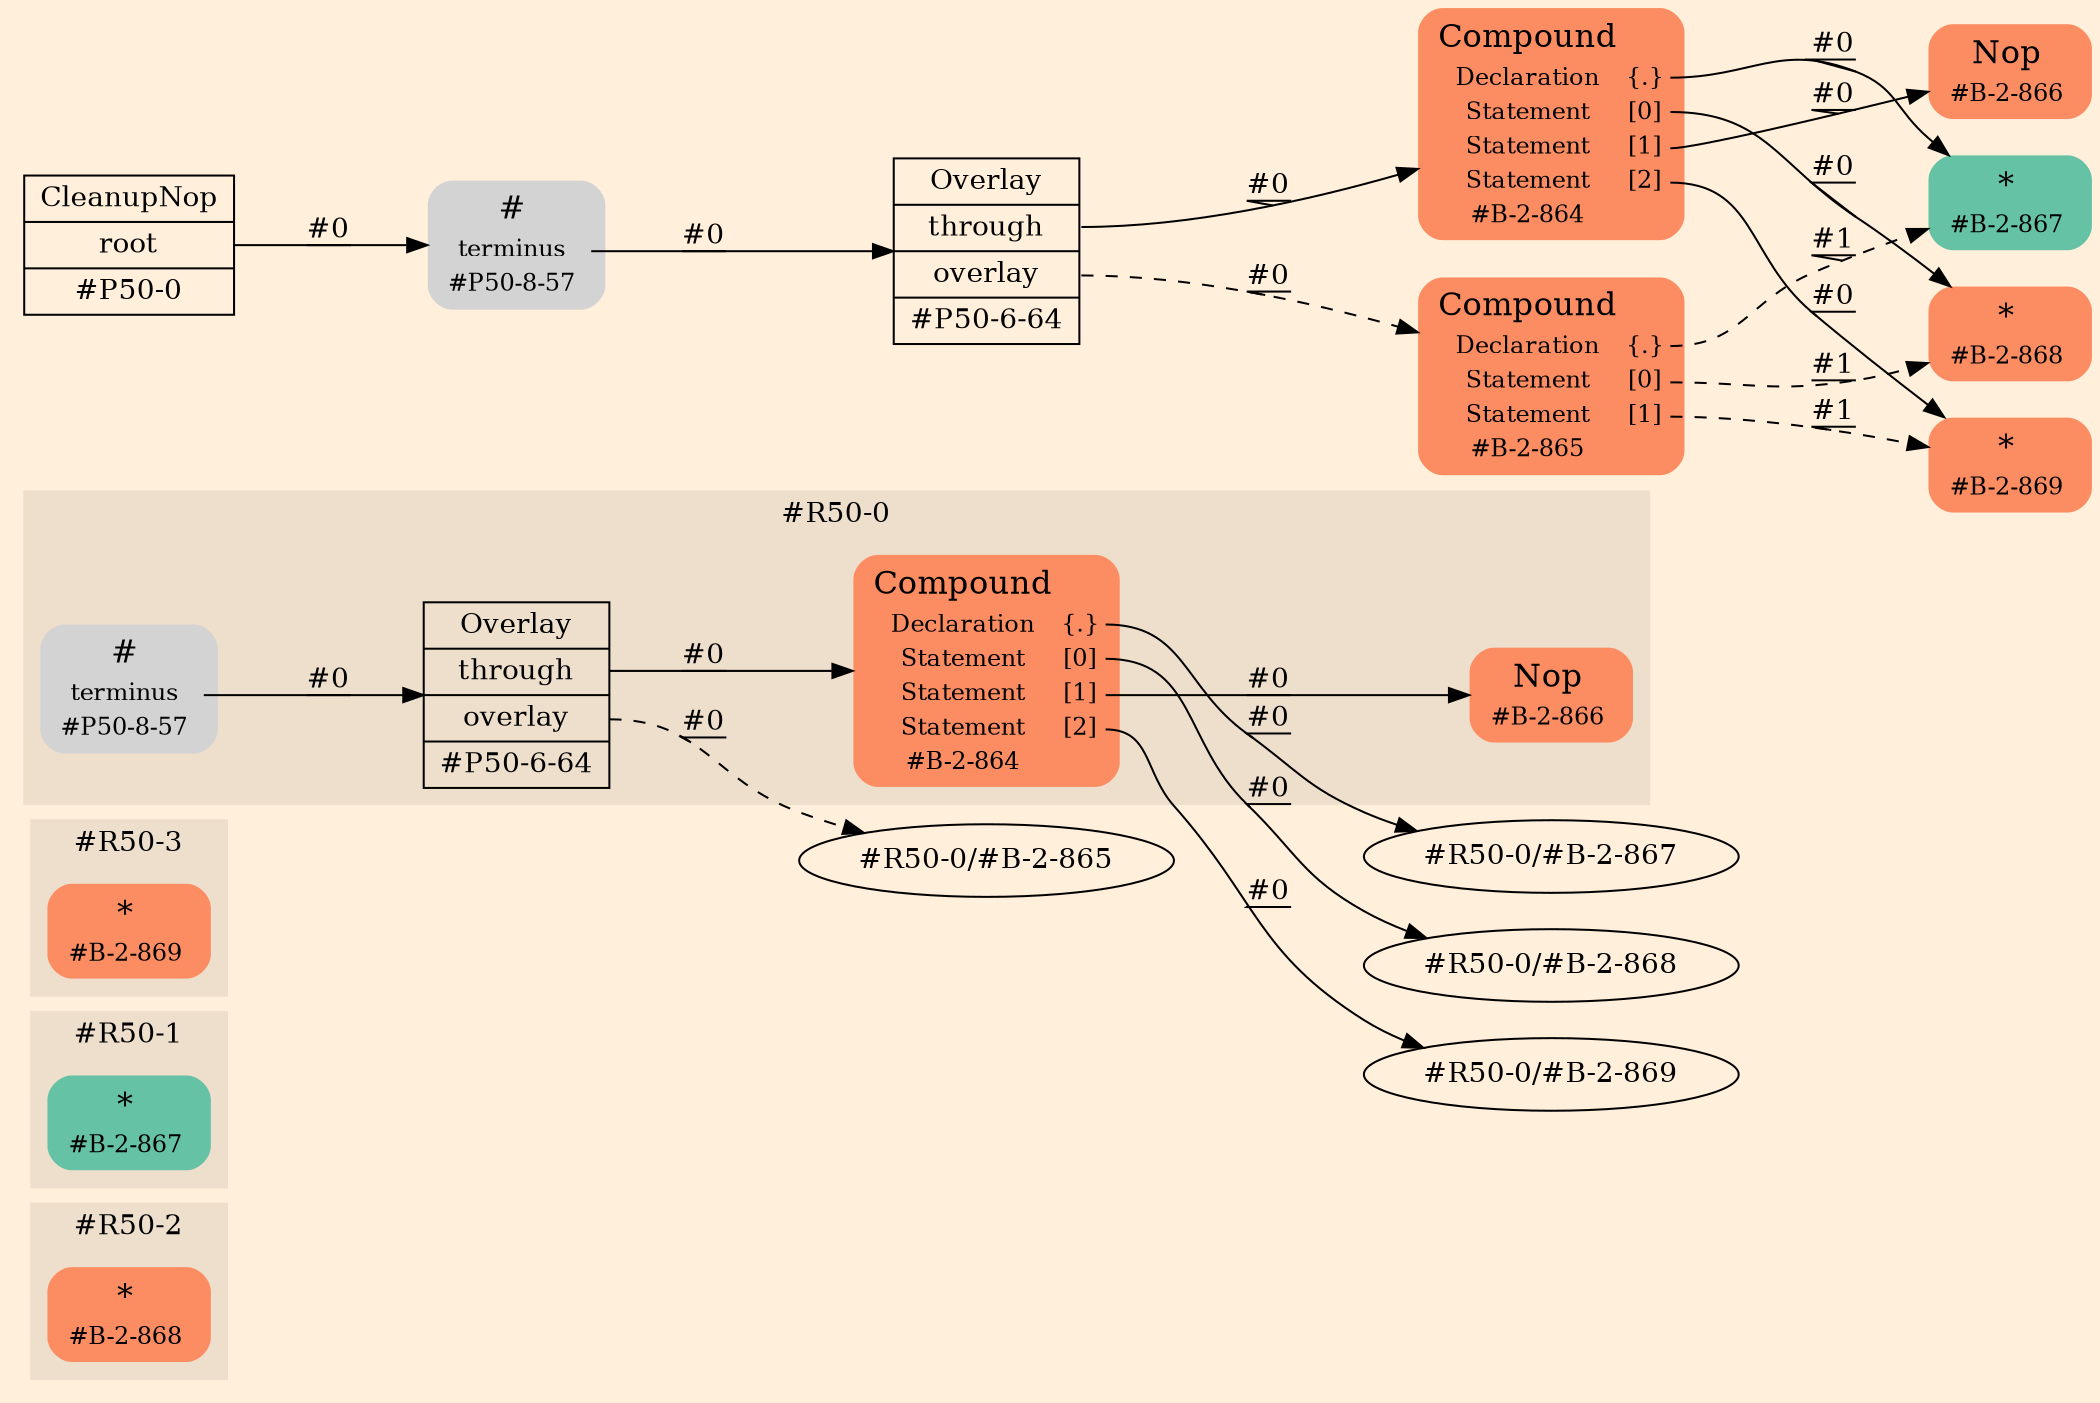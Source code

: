digraph Inferno {
graph [
rankdir = "LR"
ranksep = 1.0
size = "14,20"
bgcolor = antiquewhite1
color = black
fontcolor = black
];
node [
];
subgraph "cluster#R50-2" {
label = "#R50-2"
style = "filled"
color = antiquewhite2
"#R50-2/#B-2-868" [
shape = "plaintext"
fillcolor = "/set28/2"
label = <<TABLE BORDER="0" CELLBORDER="0" CELLSPACING="0">
 <TR>
  <TD><FONT POINT-SIZE="16.0">*</FONT></TD>
  <TD></TD>
 </TR>
 <TR>
  <TD>#B-2-868</TD>
  <TD PORT="port0"></TD>
 </TR>
</TABLE>>
style = "rounded,filled"
fontsize = "12"
];
}
subgraph "cluster#R50-1" {
label = "#R50-1"
style = "filled"
color = antiquewhite2
"#R50-1/#B-2-867" [
shape = "plaintext"
fillcolor = "/set28/1"
label = <<TABLE BORDER="0" CELLBORDER="0" CELLSPACING="0">
 <TR>
  <TD><FONT POINT-SIZE="16.0">*</FONT></TD>
  <TD></TD>
 </TR>
 <TR>
  <TD>#B-2-867</TD>
  <TD PORT="port0"></TD>
 </TR>
</TABLE>>
style = "rounded,filled"
fontsize = "12"
];
}
subgraph "cluster#R50-3" {
label = "#R50-3"
style = "filled"
color = antiquewhite2
"#R50-3/#B-2-869" [
shape = "plaintext"
fillcolor = "/set28/2"
label = <<TABLE BORDER="0" CELLBORDER="0" CELLSPACING="0">
 <TR>
  <TD><FONT POINT-SIZE="16.0">*</FONT></TD>
  <TD></TD>
 </TR>
 <TR>
  <TD>#B-2-869</TD>
  <TD PORT="port0"></TD>
 </TR>
</TABLE>>
style = "rounded,filled"
fontsize = "12"
];
}
subgraph "cluster#R50-0" {
label = "#R50-0"
style = "filled"
color = antiquewhite2
"#R50-0/#B-2-864" [
shape = "plaintext"
fillcolor = "/set28/2"
label = <<TABLE BORDER="0" CELLBORDER="0" CELLSPACING="0">
 <TR>
  <TD><FONT POINT-SIZE="16.0">Compound</FONT></TD>
  <TD></TD>
 </TR>
 <TR>
  <TD>Declaration</TD>
  <TD PORT="port0">{.}</TD>
 </TR>
 <TR>
  <TD>Statement</TD>
  <TD PORT="port1">[0]</TD>
 </TR>
 <TR>
  <TD>Statement</TD>
  <TD PORT="port2">[1]</TD>
 </TR>
 <TR>
  <TD>Statement</TD>
  <TD PORT="port3">[2]</TD>
 </TR>
 <TR>
  <TD>#B-2-864</TD>
  <TD PORT="port4"></TD>
 </TR>
</TABLE>>
style = "rounded,filled"
fontsize = "12"
];
"#R50-0/#B-2-866" [
shape = "plaintext"
fillcolor = "/set28/2"
label = <<TABLE BORDER="0" CELLBORDER="0" CELLSPACING="0">
 <TR>
  <TD><FONT POINT-SIZE="16.0">Nop</FONT></TD>
  <TD></TD>
 </TR>
 <TR>
  <TD>#B-2-866</TD>
  <TD PORT="port0"></TD>
 </TR>
</TABLE>>
style = "rounded,filled"
fontsize = "12"
];
"#R50-0/#P50-8-57" [
shape = "plaintext"
label = <<TABLE BORDER="0" CELLBORDER="0" CELLSPACING="0">
 <TR>
  <TD><FONT POINT-SIZE="16.0">#</FONT></TD>
  <TD></TD>
 </TR>
 <TR>
  <TD>terminus</TD>
  <TD PORT="port0"></TD>
 </TR>
 <TR>
  <TD>#P50-8-57</TD>
  <TD PORT="port1"></TD>
 </TR>
</TABLE>>
style = "rounded,filled"
fontsize = "12"
];
"#R50-0/#P50-6-64" [
shape = "record"
fillcolor = antiquewhite2
label = "<fixed> Overlay | <port0> through | <port1> overlay | <port2> #P50-6-64"
style = "filled"
fontsize = "14"
color = black
fontcolor = black
];
}
"#R50-0/#B-2-864":port0 -> "#R50-0/#B-2-867" [style="solid"
label = "#0"
decorate = true
color = black
fontcolor = black
];
"#R50-0/#B-2-864":port1 -> "#R50-0/#B-2-868" [style="solid"
label = "#0"
decorate = true
color = black
fontcolor = black
];
"#R50-0/#B-2-864":port2 -> "#R50-0/#B-2-866" [style="solid"
label = "#0"
decorate = true
color = black
fontcolor = black
];
"#R50-0/#B-2-864":port3 -> "#R50-0/#B-2-869" [style="solid"
label = "#0"
decorate = true
color = black
fontcolor = black
];
"#R50-0/#P50-8-57":port0 -> "#R50-0/#P50-6-64" [style="solid"
label = "#0"
decorate = true
color = black
fontcolor = black
];
"#R50-0/#P50-6-64":port0 -> "#R50-0/#B-2-864" [style="solid"
label = "#0"
decorate = true
color = black
fontcolor = black
];
"#R50-0/#P50-6-64":port1 -> "#R50-0/#B-2-865" [style="dashed"
label = "#0"
decorate = true
color = black
fontcolor = black
];
"CR#P50-0" [
shape = "record"
fillcolor = antiquewhite1
label = "<fixed> CleanupNop | <port0> root | <port1> #P50-0"
style = "filled"
fontsize = "14"
color = black
fontcolor = black
];
"#P50-8-57" [
shape = "plaintext"
label = <<TABLE BORDER="0" CELLBORDER="0" CELLSPACING="0">
 <TR>
  <TD><FONT POINT-SIZE="16.0">#</FONT></TD>
  <TD></TD>
 </TR>
 <TR>
  <TD>terminus</TD>
  <TD PORT="port0"></TD>
 </TR>
 <TR>
  <TD>#P50-8-57</TD>
  <TD PORT="port1"></TD>
 </TR>
</TABLE>>
style = "rounded,filled"
fontsize = "12"
];
"#P50-6-64" [
shape = "record"
fillcolor = antiquewhite1
label = "<fixed> Overlay | <port0> through | <port1> overlay | <port2> #P50-6-64"
style = "filled"
fontsize = "14"
color = black
fontcolor = black
];
"#B-2-864" [
shape = "plaintext"
fillcolor = "/set28/2"
label = <<TABLE BORDER="0" CELLBORDER="0" CELLSPACING="0">
 <TR>
  <TD><FONT POINT-SIZE="16.0">Compound</FONT></TD>
  <TD></TD>
 </TR>
 <TR>
  <TD>Declaration</TD>
  <TD PORT="port0">{.}</TD>
 </TR>
 <TR>
  <TD>Statement</TD>
  <TD PORT="port1">[0]</TD>
 </TR>
 <TR>
  <TD>Statement</TD>
  <TD PORT="port2">[1]</TD>
 </TR>
 <TR>
  <TD>Statement</TD>
  <TD PORT="port3">[2]</TD>
 </TR>
 <TR>
  <TD>#B-2-864</TD>
  <TD PORT="port4"></TD>
 </TR>
</TABLE>>
style = "rounded,filled"
fontsize = "12"
];
"#B-2-867" [
shape = "plaintext"
fillcolor = "/set28/1"
label = <<TABLE BORDER="0" CELLBORDER="0" CELLSPACING="0">
 <TR>
  <TD><FONT POINT-SIZE="16.0">*</FONT></TD>
  <TD></TD>
 </TR>
 <TR>
  <TD>#B-2-867</TD>
  <TD PORT="port0"></TD>
 </TR>
</TABLE>>
style = "rounded,filled"
fontsize = "12"
];
"#B-2-868" [
shape = "plaintext"
fillcolor = "/set28/2"
label = <<TABLE BORDER="0" CELLBORDER="0" CELLSPACING="0">
 <TR>
  <TD><FONT POINT-SIZE="16.0">*</FONT></TD>
  <TD></TD>
 </TR>
 <TR>
  <TD>#B-2-868</TD>
  <TD PORT="port0"></TD>
 </TR>
</TABLE>>
style = "rounded,filled"
fontsize = "12"
];
"#B-2-866" [
shape = "plaintext"
fillcolor = "/set28/2"
label = <<TABLE BORDER="0" CELLBORDER="0" CELLSPACING="0">
 <TR>
  <TD><FONT POINT-SIZE="16.0">Nop</FONT></TD>
  <TD></TD>
 </TR>
 <TR>
  <TD>#B-2-866</TD>
  <TD PORT="port0"></TD>
 </TR>
</TABLE>>
style = "rounded,filled"
fontsize = "12"
];
"#B-2-869" [
shape = "plaintext"
fillcolor = "/set28/2"
label = <<TABLE BORDER="0" CELLBORDER="0" CELLSPACING="0">
 <TR>
  <TD><FONT POINT-SIZE="16.0">*</FONT></TD>
  <TD></TD>
 </TR>
 <TR>
  <TD>#B-2-869</TD>
  <TD PORT="port0"></TD>
 </TR>
</TABLE>>
style = "rounded,filled"
fontsize = "12"
];
"#B-2-865" [
shape = "plaintext"
fillcolor = "/set28/2"
label = <<TABLE BORDER="0" CELLBORDER="0" CELLSPACING="0">
 <TR>
  <TD><FONT POINT-SIZE="16.0">Compound</FONT></TD>
  <TD></TD>
 </TR>
 <TR>
  <TD>Declaration</TD>
  <TD PORT="port0">{.}</TD>
 </TR>
 <TR>
  <TD>Statement</TD>
  <TD PORT="port1">[0]</TD>
 </TR>
 <TR>
  <TD>Statement</TD>
  <TD PORT="port2">[1]</TD>
 </TR>
 <TR>
  <TD>#B-2-865</TD>
  <TD PORT="port3"></TD>
 </TR>
</TABLE>>
style = "rounded,filled"
fontsize = "12"
];
"CR#P50-0":port0 -> "#P50-8-57" [style="solid"
label = "#0"
decorate = true
color = black
fontcolor = black
];
"#P50-8-57":port0 -> "#P50-6-64" [style="solid"
label = "#0"
decorate = true
color = black
fontcolor = black
];
"#P50-6-64":port0 -> "#B-2-864" [style="solid"
label = "#0"
decorate = true
color = black
fontcolor = black
];
"#P50-6-64":port1 -> "#B-2-865" [style="dashed"
label = "#0"
decorate = true
color = black
fontcolor = black
];
"#B-2-864":port0 -> "#B-2-867" [style="solid"
label = "#0"
decorate = true
color = black
fontcolor = black
];
"#B-2-864":port1 -> "#B-2-868" [style="solid"
label = "#0"
decorate = true
color = black
fontcolor = black
];
"#B-2-864":port2 -> "#B-2-866" [style="solid"
label = "#0"
decorate = true
color = black
fontcolor = black
];
"#B-2-864":port3 -> "#B-2-869" [style="solid"
label = "#0"
decorate = true
color = black
fontcolor = black
];
"#B-2-865":port0 -> "#B-2-867" [style="dashed"
label = "#1"
decorate = true
color = black
fontcolor = black
];
"#B-2-865":port1 -> "#B-2-868" [style="dashed"
label = "#1"
decorate = true
color = black
fontcolor = black
];
"#B-2-865":port2 -> "#B-2-869" [style="dashed"
label = "#1"
decorate = true
color = black
fontcolor = black
];
}
